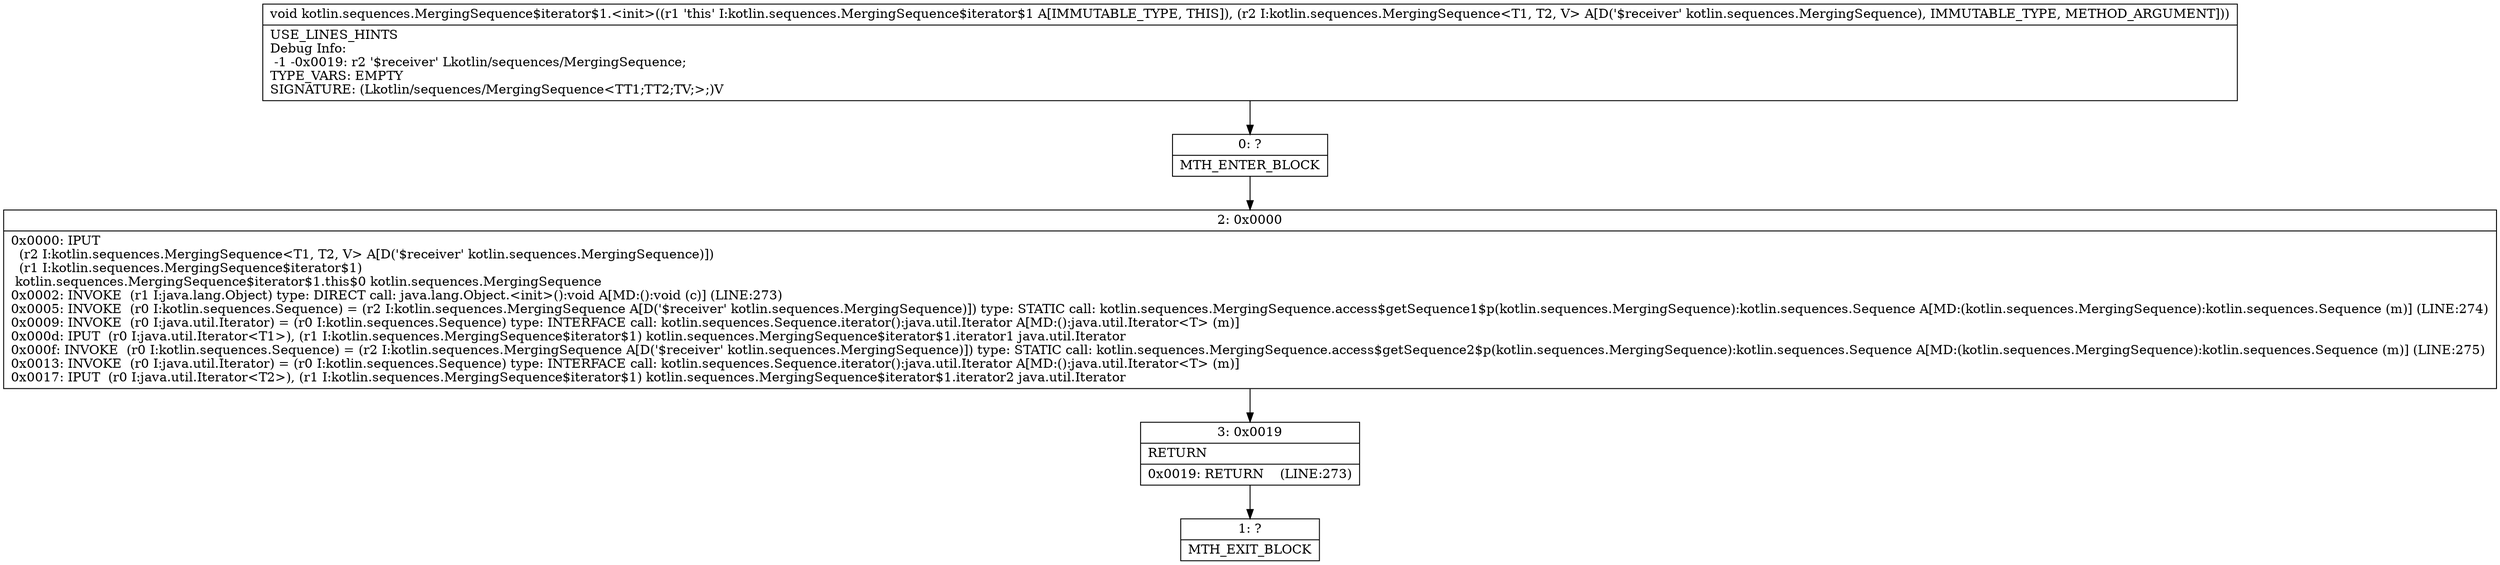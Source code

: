 digraph "CFG forkotlin.sequences.MergingSequence$iterator$1.\<init\>(Lkotlin\/sequences\/MergingSequence;)V" {
Node_0 [shape=record,label="{0\:\ ?|MTH_ENTER_BLOCK\l}"];
Node_2 [shape=record,label="{2\:\ 0x0000|0x0000: IPUT  \l  (r2 I:kotlin.sequences.MergingSequence\<T1, T2, V\> A[D('$receiver' kotlin.sequences.MergingSequence)])\l  (r1 I:kotlin.sequences.MergingSequence$iterator$1)\l kotlin.sequences.MergingSequence$iterator$1.this$0 kotlin.sequences.MergingSequence \l0x0002: INVOKE  (r1 I:java.lang.Object) type: DIRECT call: java.lang.Object.\<init\>():void A[MD:():void (c)] (LINE:273)\l0x0005: INVOKE  (r0 I:kotlin.sequences.Sequence) = (r2 I:kotlin.sequences.MergingSequence A[D('$receiver' kotlin.sequences.MergingSequence)]) type: STATIC call: kotlin.sequences.MergingSequence.access$getSequence1$p(kotlin.sequences.MergingSequence):kotlin.sequences.Sequence A[MD:(kotlin.sequences.MergingSequence):kotlin.sequences.Sequence (m)] (LINE:274)\l0x0009: INVOKE  (r0 I:java.util.Iterator) = (r0 I:kotlin.sequences.Sequence) type: INTERFACE call: kotlin.sequences.Sequence.iterator():java.util.Iterator A[MD:():java.util.Iterator\<T\> (m)]\l0x000d: IPUT  (r0 I:java.util.Iterator\<T1\>), (r1 I:kotlin.sequences.MergingSequence$iterator$1) kotlin.sequences.MergingSequence$iterator$1.iterator1 java.util.Iterator \l0x000f: INVOKE  (r0 I:kotlin.sequences.Sequence) = (r2 I:kotlin.sequences.MergingSequence A[D('$receiver' kotlin.sequences.MergingSequence)]) type: STATIC call: kotlin.sequences.MergingSequence.access$getSequence2$p(kotlin.sequences.MergingSequence):kotlin.sequences.Sequence A[MD:(kotlin.sequences.MergingSequence):kotlin.sequences.Sequence (m)] (LINE:275)\l0x0013: INVOKE  (r0 I:java.util.Iterator) = (r0 I:kotlin.sequences.Sequence) type: INTERFACE call: kotlin.sequences.Sequence.iterator():java.util.Iterator A[MD:():java.util.Iterator\<T\> (m)]\l0x0017: IPUT  (r0 I:java.util.Iterator\<T2\>), (r1 I:kotlin.sequences.MergingSequence$iterator$1) kotlin.sequences.MergingSequence$iterator$1.iterator2 java.util.Iterator \l}"];
Node_3 [shape=record,label="{3\:\ 0x0019|RETURN\l|0x0019: RETURN    (LINE:273)\l}"];
Node_1 [shape=record,label="{1\:\ ?|MTH_EXIT_BLOCK\l}"];
MethodNode[shape=record,label="{void kotlin.sequences.MergingSequence$iterator$1.\<init\>((r1 'this' I:kotlin.sequences.MergingSequence$iterator$1 A[IMMUTABLE_TYPE, THIS]), (r2 I:kotlin.sequences.MergingSequence\<T1, T2, V\> A[D('$receiver' kotlin.sequences.MergingSequence), IMMUTABLE_TYPE, METHOD_ARGUMENT]))  | USE_LINES_HINTS\lDebug Info:\l  \-1 \-0x0019: r2 '$receiver' Lkotlin\/sequences\/MergingSequence;\lTYPE_VARS: EMPTY\lSIGNATURE: (Lkotlin\/sequences\/MergingSequence\<TT1;TT2;TV;\>;)V\l}"];
MethodNode -> Node_0;Node_0 -> Node_2;
Node_2 -> Node_3;
Node_3 -> Node_1;
}

